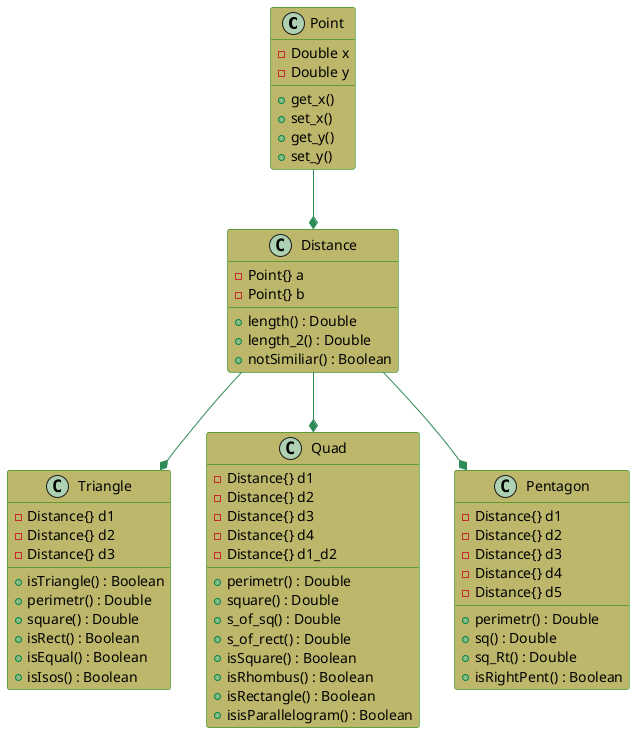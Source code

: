 @startuml

skinparam class {
	BackgroundColor DarkKhaki
	ArrowColor SeaGreen
	BorderColor Green
}
skinparam stereotypeCBackgroundColor LightSeaGreen



class Point {
-Double x
-Double y

+get_x()
+set_x()
+get_y()
+set_y()
}

class Distance{
-Point{} a
-Point{} b

+length() : Double
+length_2() : Double
+notSimiliar() : Boolean
}

class Triangle{
-Distance{} d1
-Distance{} d2
-Distance{} d3

+isTriangle() : Boolean
+perimetr() : Double
+square() : Double
+isRect() : Boolean
+isEqual() : Boolean
+isIsos() : Boolean
}

class Quad{
-Distance{} d1
-Distance{} d2
-Distance{} d3
-Distance{} d4
-Distance{} d1_d2

+perimetr() : Double
+square() : Double
+s_of_sq() : Double
+s_of_rect() : Double
+isSquare() : Boolean
+isRhombus() : Boolean
+isRectangle() : Boolean
+isisParallelogram() : Boolean
}

class Pentagon{
-Distance{} d1
-Distance{} d2
-Distance{} d3
-Distance{} d4
-Distance{} d5

+perimetr() : Double
+sq() : Double
+sq_Rt() : Double
+isRightPent() : Boolean
}

Point --* Distance
Distance --* Triangle
Distance --* Quad
Distance --* Pentagon

@enduml